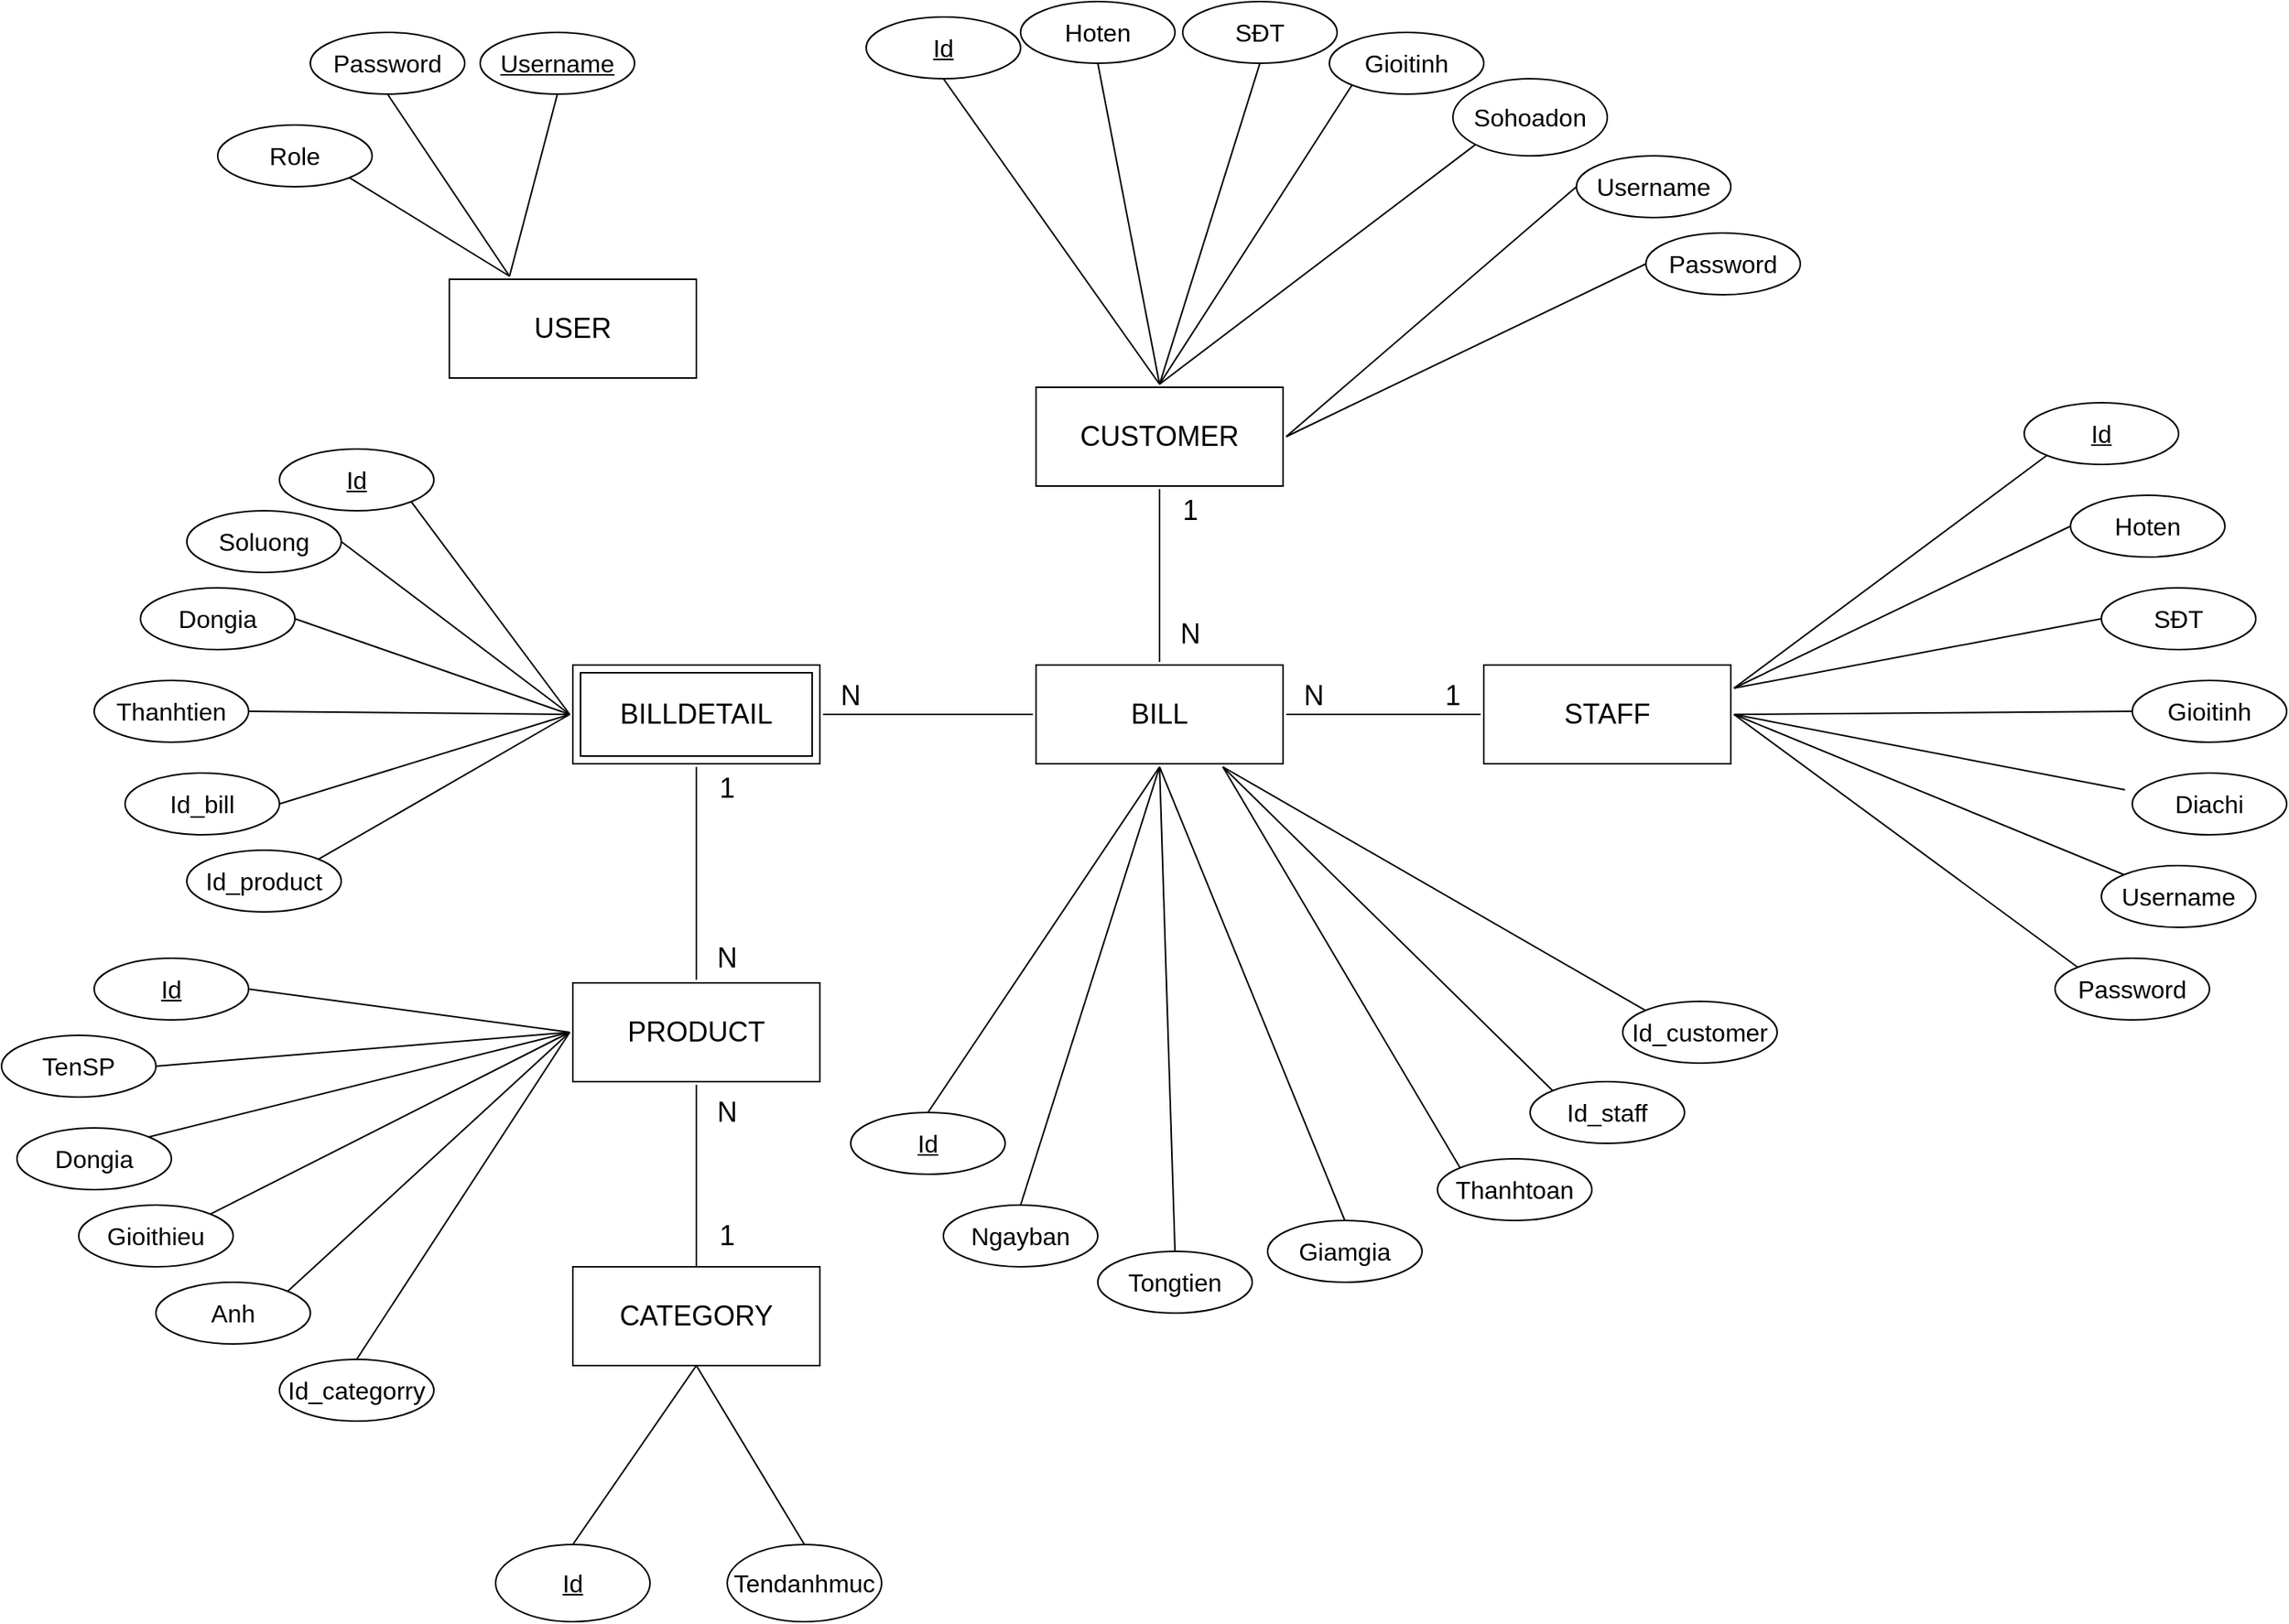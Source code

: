 <mxfile version="14.6.13" type="device"><diagram id="BiyQXGTr8J4iTPDwQsHa" name="Page-1"><mxGraphModel dx="2313" dy="2003" grid="1" gridSize="10" guides="1" tooltips="1" connect="1" arrows="1" fold="1" page="1" pageScale="1" pageWidth="850" pageHeight="1100" background="#ffffff" math="0" shadow="0"><root><mxCell id="0"/><mxCell id="1" parent="0"/><mxCell id="YbbDh_Bx75Agc4V38XZw-24" value="N" style="text;html=1;strokeColor=none;fillColor=none;align=center;verticalAlign=middle;whiteSpace=wrap;rounded=0;glass=0;sketch=0;fontSize=18;" parent="1" vertex="1"><mxGeometry x="-190" y="390" width="40" height="20" as="geometry"/></mxCell><mxCell id="YbbDh_Bx75Agc4V38XZw-28" value="1" style="text;html=1;strokeColor=none;fillColor=none;align=center;verticalAlign=middle;whiteSpace=wrap;rounded=0;glass=0;sketch=0;fontSize=18;" parent="1" vertex="1"><mxGeometry x="20" y="150" width="40" height="20" as="geometry"/></mxCell><mxCell id="YbbDh_Bx75Agc4V38XZw-29" value="1" style="text;html=1;strokeColor=none;fillColor=none;align=center;verticalAlign=middle;whiteSpace=wrap;rounded=0;glass=0;sketch=0;fontSize=18;" parent="1" vertex="1"><mxGeometry x="110" y="30" width="40" height="20" as="geometry"/></mxCell><mxCell id="YbbDh_Bx75Agc4V38XZw-31" value="1" style="text;html=1;strokeColor=none;fillColor=none;align=center;verticalAlign=middle;whiteSpace=wrap;rounded=0;glass=0;sketch=0;fontSize=18;" parent="1" vertex="1"><mxGeometry x="310" y="150" width="40" height="20" as="geometry"/></mxCell><mxCell id="YbbDh_Bx75Agc4V38XZw-33" value="Username" style="ellipse;whiteSpace=wrap;html=1;rounded=0;glass=0;sketch=0;fontSize=16;fontStyle=4" parent="1" vertex="1"><mxGeometry x="-330" y="-270" width="100" height="40" as="geometry"/></mxCell><mxCell id="YbbDh_Bx75Agc4V38XZw-35" value="Password" style="ellipse;whiteSpace=wrap;html=1;rounded=0;glass=0;sketch=0;fontSize=16;" parent="1" vertex="1"><mxGeometry x="-440" y="-270" width="100" height="40" as="geometry"/></mxCell><mxCell id="YbbDh_Bx75Agc4V38XZw-36" value="Role&lt;br style=&quot;font-size: 16px;&quot;&gt;" style="ellipse;whiteSpace=wrap;html=1;rounded=0;glass=0;sketch=0;fontSize=16;" parent="1" vertex="1"><mxGeometry x="-500" y="-210" width="100" height="40" as="geometry"/></mxCell><mxCell id="YbbDh_Bx75Agc4V38XZw-6" value="&lt;font style=&quot;font-size: 18px;&quot;&gt;CATEGORY&lt;/font&gt;" style="whiteSpace=wrap;html=1;align=center;rounded=0;glass=0;sketch=0;fontSize=18;" parent="1" vertex="1"><mxGeometry x="-270" y="530" width="160" height="64" as="geometry"/></mxCell><mxCell id="YbbDh_Bx75Agc4V38XZw-16" value="" style="endArrow=none;html=1;fontSize=18;entryX=0.5;entryY=0;entryDx=0;entryDy=0;exitX=0.5;exitY=1;exitDx=0;exitDy=0;" parent="1" source="YbbDh_Bx75Agc4V38XZw-7" target="YbbDh_Bx75Agc4V38XZw-6" edge="1"><mxGeometry width="50" height="50" relative="1" as="geometry"><mxPoint x="-160" y="400" as="sourcePoint"/><mxPoint x="180" y="240" as="targetPoint"/></mxGeometry></mxCell><mxCell id="YbbDh_Bx75Agc4V38XZw-23" value="1" style="text;html=1;strokeColor=none;fillColor=none;align=center;verticalAlign=middle;whiteSpace=wrap;rounded=0;glass=0;sketch=0;fontSize=18;" parent="1" vertex="1"><mxGeometry x="-190" y="500" width="40" height="20" as="geometry"/></mxCell><mxCell id="YbbDh_Bx75Agc4V38XZw-42" value="Dongia" style="ellipse;whiteSpace=wrap;html=1;rounded=0;glass=0;sketch=0;fontSize=16;" parent="1" vertex="1"><mxGeometry x="-550" y="90" width="100" height="40" as="geometry"/></mxCell><mxCell id="YbbDh_Bx75Agc4V38XZw-43" value="Thanhtien" style="ellipse;whiteSpace=wrap;html=1;rounded=0;glass=0;sketch=0;fontSize=16;" parent="1" vertex="1"><mxGeometry x="-580" y="150" width="100" height="40" as="geometry"/></mxCell><mxCell id="YbbDh_Bx75Agc4V38XZw-44" value="Id" style="ellipse;whiteSpace=wrap;html=1;rounded=0;glass=0;sketch=0;fontSize=16;fontStyle=4;verticalAlign=middle;" parent="1" vertex="1"><mxGeometry x="-460" width="100" height="40" as="geometry"/></mxCell><mxCell id="YbbDh_Bx75Agc4V38XZw-45" value="Id_product" style="ellipse;whiteSpace=wrap;html=1;rounded=0;glass=0;sketch=0;fontSize=16;" parent="1" vertex="1"><mxGeometry x="-520" y="260" width="100" height="40" as="geometry"/></mxCell><mxCell id="YbbDh_Bx75Agc4V38XZw-46" value="Soluong" style="ellipse;whiteSpace=wrap;html=1;rounded=0;glass=0;sketch=0;fontSize=16;" parent="1" vertex="1"><mxGeometry x="-520" y="40" width="100" height="40" as="geometry"/></mxCell><mxCell id="YbbDh_Bx75Agc4V38XZw-47" value="Id_bill" style="ellipse;whiteSpace=wrap;html=1;rounded=0;glass=0;sketch=0;fontSize=16;" parent="1" vertex="1"><mxGeometry x="-560" y="210" width="100" height="40" as="geometry"/></mxCell><mxCell id="YbbDh_Bx75Agc4V38XZw-49" value="SĐT" style="ellipse;whiteSpace=wrap;html=1;rounded=0;glass=0;sketch=0;fontSize=16;" parent="1" vertex="1"><mxGeometry x="125" y="-290" width="100" height="40" as="geometry"/></mxCell><mxCell id="YbbDh_Bx75Agc4V38XZw-51" value="Gioitinh" style="ellipse;whiteSpace=wrap;html=1;rounded=0;glass=0;sketch=0;fontSize=16;" parent="1" vertex="1"><mxGeometry x="220" y="-270" width="100" height="40" as="geometry"/></mxCell><mxCell id="YbbDh_Bx75Agc4V38XZw-52" value="Hoten" style="ellipse;whiteSpace=wrap;html=1;rounded=0;glass=0;sketch=0;fontSize=16;" parent="1" vertex="1"><mxGeometry x="20" y="-290" width="100" height="40" as="geometry"/></mxCell><mxCell id="YbbDh_Bx75Agc4V38XZw-53" value="Id" style="ellipse;whiteSpace=wrap;html=1;rounded=0;glass=0;sketch=0;fontSize=16;fontStyle=4" parent="1" vertex="1"><mxGeometry x="-80" y="-280" width="100" height="40" as="geometry"/></mxCell><mxCell id="YbbDh_Bx75Agc4V38XZw-54" value="Username" style="ellipse;whiteSpace=wrap;html=1;rounded=0;glass=0;sketch=0;fontSize=16;" parent="1" vertex="1"><mxGeometry x="380" y="-190" width="100" height="40" as="geometry"/></mxCell><mxCell id="YbbDh_Bx75Agc4V38XZw-56" value="Password" style="ellipse;whiteSpace=wrap;html=1;rounded=0;glass=0;sketch=0;fontSize=16;" parent="1" vertex="1"><mxGeometry x="425" y="-140" width="100" height="40" as="geometry"/></mxCell><mxCell id="YbbDh_Bx75Agc4V38XZw-57" value="" style="endArrow=none;html=1;fontSize=14;entryX=1;entryY=1;entryDx=0;entryDy=0;exitX=0;exitY=0.5;exitDx=0;exitDy=0;" parent="1" source="YbbDh_Bx75Agc4V38XZw-4" target="YbbDh_Bx75Agc4V38XZw-44" edge="1"><mxGeometry width="50" height="50" relative="1" as="geometry"><mxPoint x="-300" y="210" as="sourcePoint"/><mxPoint x="-220" y="180" as="targetPoint"/></mxGeometry></mxCell><mxCell id="YbbDh_Bx75Agc4V38XZw-58" value="" style="endArrow=none;html=1;fontSize=14;exitX=1;exitY=0.5;exitDx=0;exitDy=0;entryX=0;entryY=0.5;entryDx=0;entryDy=0;" parent="1" source="YbbDh_Bx75Agc4V38XZw-46" target="YbbDh_Bx75Agc4V38XZw-4" edge="1"><mxGeometry width="50" height="50" relative="1" as="geometry"><mxPoint x="-270" y="230" as="sourcePoint"/><mxPoint x="-340" y="250" as="targetPoint"/></mxGeometry></mxCell><mxCell id="YbbDh_Bx75Agc4V38XZw-4" value="&lt;font style=&quot;font-size: 18px;&quot;&gt;BILLDETAIL&lt;/font&gt;" style="shape=ext;margin=3;double=1;whiteSpace=wrap;html=1;align=center;rounded=0;glass=0;sketch=0;perimeterSpacing=2;fontSize=18;" parent="1" vertex="1"><mxGeometry x="-270" y="140" width="160" height="64" as="geometry"/></mxCell><mxCell id="YbbDh_Bx75Agc4V38XZw-5" value="&lt;font style=&quot;font-size: 18px;&quot;&gt;USER&lt;/font&gt;" style="whiteSpace=wrap;html=1;align=center;rounded=0;glass=0;sketch=0;perimeterSpacing=2;fontSize=18;" parent="1" vertex="1"><mxGeometry x="-350" y="-110" width="160" height="64" as="geometry"/></mxCell><mxCell id="YbbDh_Bx75Agc4V38XZw-7" value="&lt;font style=&quot;font-size: 18px;&quot;&gt;PRODUCT&lt;/font&gt;" style="whiteSpace=wrap;html=1;align=center;rounded=0;glass=0;sketch=0;perimeterSpacing=2;fontSize=18;" parent="1" vertex="1"><mxGeometry x="-270" y="346" width="160" height="64" as="geometry"/></mxCell><mxCell id="YbbDh_Bx75Agc4V38XZw-8" value="&lt;font style=&quot;font-size: 18px;&quot;&gt;CUSTOMER&lt;/font&gt;" style="whiteSpace=wrap;html=1;align=center;rounded=0;glass=0;sketch=0;perimeterSpacing=2;fontSize=18;" parent="1" vertex="1"><mxGeometry x="30" y="-40" width="160" height="64" as="geometry"/></mxCell><mxCell id="YbbDh_Bx75Agc4V38XZw-9" value="&lt;font style=&quot;font-size: 18px;&quot;&gt;STAFF&lt;/font&gt;" style="whiteSpace=wrap;html=1;align=center;rounded=0;glass=0;sketch=0;perimeterSpacing=2;fontSize=18;" parent="1" vertex="1"><mxGeometry x="320" y="140" width="160" height="64" as="geometry"/></mxCell><mxCell id="YbbDh_Bx75Agc4V38XZw-10" value="&lt;font style=&quot;font-size: 18px;&quot;&gt;BILL&lt;/font&gt;" style="whiteSpace=wrap;html=1;align=center;rounded=0;glass=0;sketch=0;perimeterSpacing=2;fontSize=18;" parent="1" vertex="1"><mxGeometry x="30" y="140" width="160" height="64" as="geometry"/></mxCell><mxCell id="YbbDh_Bx75Agc4V38XZw-12" value="" style="endArrow=none;html=1;entryX=0.5;entryY=1;entryDx=0;entryDy=0;exitX=0.5;exitY=0;exitDx=0;exitDy=0;" parent="1" source="YbbDh_Bx75Agc4V38XZw-10" target="YbbDh_Bx75Agc4V38XZw-8" edge="1"><mxGeometry x="-270" y="-40" width="50" height="50" as="geometry"><mxPoint x="130" y="290" as="sourcePoint"/><mxPoint x="180" y="240" as="targetPoint"/></mxGeometry></mxCell><mxCell id="YbbDh_Bx75Agc4V38XZw-14" value="" style="endArrow=none;html=1;entryX=1;entryY=0.5;entryDx=0;entryDy=0;exitX=0;exitY=0.5;exitDx=0;exitDy=0;" parent="1" source="YbbDh_Bx75Agc4V38XZw-9" target="YbbDh_Bx75Agc4V38XZw-10" edge="1"><mxGeometry x="-270" y="-40" width="50" height="50" as="geometry"><mxPoint x="130" y="290" as="sourcePoint"/><mxPoint x="180" y="240" as="targetPoint"/></mxGeometry></mxCell><mxCell id="YbbDh_Bx75Agc4V38XZw-15" value="" style="endArrow=none;html=1;entryX=1;entryY=0.5;entryDx=0;entryDy=0;exitX=0;exitY=0.5;exitDx=0;exitDy=0;" parent="1" source="YbbDh_Bx75Agc4V38XZw-10" target="YbbDh_Bx75Agc4V38XZw-4" edge="1"><mxGeometry x="-270" y="-40" width="50" height="50" as="geometry"><mxPoint x="130" y="290" as="sourcePoint"/><mxPoint x="180" y="240" as="targetPoint"/></mxGeometry></mxCell><mxCell id="YbbDh_Bx75Agc4V38XZw-17" value="" style="endArrow=none;html=1;fontSize=18;entryX=0.5;entryY=1;entryDx=0;entryDy=0;exitX=0.5;exitY=0;exitDx=0;exitDy=0;" parent="1" source="YbbDh_Bx75Agc4V38XZw-7" target="YbbDh_Bx75Agc4V38XZw-4" edge="1"><mxGeometry x="-270" y="-40" width="50" height="50" as="geometry"><mxPoint x="130" y="290" as="sourcePoint"/><mxPoint x="180" y="240" as="targetPoint"/></mxGeometry></mxCell><mxCell id="YbbDh_Bx75Agc4V38XZw-25" value="1" style="text;html=1;strokeColor=none;fillColor=none;align=center;verticalAlign=middle;whiteSpace=wrap;rounded=0;glass=0;sketch=0;fontSize=18;" parent="1" vertex="1"><mxGeometry x="-190" y="210" width="40" height="20" as="geometry"/></mxCell><mxCell id="YbbDh_Bx75Agc4V38XZw-26" value="N" style="text;html=1;strokeColor=none;fillColor=none;align=center;verticalAlign=middle;whiteSpace=wrap;rounded=0;glass=0;sketch=0;fontSize=18;" parent="1" vertex="1"><mxGeometry x="-190" y="320" width="40" height="20" as="geometry"/></mxCell><mxCell id="YbbDh_Bx75Agc4V38XZw-27" value="N" style="text;html=1;strokeColor=none;fillColor=none;align=center;verticalAlign=middle;whiteSpace=wrap;rounded=0;glass=0;sketch=0;fontSize=18;" parent="1" vertex="1"><mxGeometry x="-110" y="150" width="40" height="20" as="geometry"/></mxCell><mxCell id="YbbDh_Bx75Agc4V38XZw-30" value="N" style="text;html=1;strokeColor=none;fillColor=none;align=center;verticalAlign=middle;whiteSpace=wrap;rounded=0;glass=0;sketch=0;fontSize=18;" parent="1" vertex="1"><mxGeometry x="110" y="110" width="40" height="20" as="geometry"/></mxCell><mxCell id="YbbDh_Bx75Agc4V38XZw-32" value="N" style="text;html=1;strokeColor=none;fillColor=none;align=center;verticalAlign=middle;whiteSpace=wrap;rounded=0;glass=0;sketch=0;fontSize=18;" parent="1" vertex="1"><mxGeometry x="190" y="150" width="40" height="20" as="geometry"/></mxCell><mxCell id="YbbDh_Bx75Agc4V38XZw-59" value="" style="endArrow=none;html=1;fontSize=14;exitX=1;exitY=0.5;exitDx=0;exitDy=0;entryX=0;entryY=0.5;entryDx=0;entryDy=0;" parent="1" source="YbbDh_Bx75Agc4V38XZw-42" target="YbbDh_Bx75Agc4V38XZw-4" edge="1"><mxGeometry width="50" height="50" relative="1" as="geometry"><mxPoint x="-300" y="230" as="sourcePoint"/><mxPoint x="-250" y="180" as="targetPoint"/></mxGeometry></mxCell><mxCell id="YbbDh_Bx75Agc4V38XZw-60" value="" style="endArrow=none;html=1;fontSize=14;exitX=1;exitY=0.5;exitDx=0;exitDy=0;entryX=0;entryY=0.5;entryDx=0;entryDy=0;" parent="1" source="YbbDh_Bx75Agc4V38XZw-43" target="YbbDh_Bx75Agc4V38XZw-4" edge="1"><mxGeometry width="50" height="50" relative="1" as="geometry"><mxPoint x="-300" y="230" as="sourcePoint"/><mxPoint x="-310" y="220" as="targetPoint"/></mxGeometry></mxCell><mxCell id="YbbDh_Bx75Agc4V38XZw-61" value="" style="endArrow=none;html=1;fontSize=14;exitX=1;exitY=0.5;exitDx=0;exitDy=0;entryX=0;entryY=0.5;entryDx=0;entryDy=0;" parent="1" source="YbbDh_Bx75Agc4V38XZw-47" target="YbbDh_Bx75Agc4V38XZw-4" edge="1"><mxGeometry width="50" height="50" relative="1" as="geometry"><mxPoint x="-300" y="230" as="sourcePoint"/><mxPoint x="-250" y="180" as="targetPoint"/></mxGeometry></mxCell><mxCell id="YbbDh_Bx75Agc4V38XZw-62" value="" style="endArrow=none;html=1;fontSize=14;exitX=1;exitY=0;exitDx=0;exitDy=0;entryX=0;entryY=0.5;entryDx=0;entryDy=0;" parent="1" source="YbbDh_Bx75Agc4V38XZw-45" target="YbbDh_Bx75Agc4V38XZw-4" edge="1"><mxGeometry width="50" height="50" relative="1" as="geometry"><mxPoint x="-300" y="230" as="sourcePoint"/><mxPoint x="-250" y="180" as="targetPoint"/></mxGeometry></mxCell><mxCell id="YbbDh_Bx75Agc4V38XZw-65" value="" style="endArrow=none;html=1;fontSize=14;entryX=1;entryY=1;entryDx=0;entryDy=0;exitX=0.25;exitY=0;exitDx=0;exitDy=0;" parent="1" source="YbbDh_Bx75Agc4V38XZw-5" target="YbbDh_Bx75Agc4V38XZw-36" edge="1"><mxGeometry width="50" height="50" relative="1" as="geometry"><mxPoint x="-320" y="-120" as="sourcePoint"/><mxPoint x="-220" y="-90" as="targetPoint"/></mxGeometry></mxCell><mxCell id="YbbDh_Bx75Agc4V38XZw-66" value="" style="endArrow=none;html=1;fontSize=14;entryX=0.5;entryY=1;entryDx=0;entryDy=0;exitX=0.25;exitY=0;exitDx=0;exitDy=0;" parent="1" source="YbbDh_Bx75Agc4V38XZw-5" target="YbbDh_Bx75Agc4V38XZw-35" edge="1"><mxGeometry width="50" height="50" relative="1" as="geometry"><mxPoint x="-280" y="-150" as="sourcePoint"/><mxPoint x="-220" y="-90" as="targetPoint"/></mxGeometry></mxCell><mxCell id="YbbDh_Bx75Agc4V38XZw-67" value="" style="endArrow=none;html=1;fontSize=14;entryX=0.5;entryY=1;entryDx=0;entryDy=0;exitX=0.25;exitY=0;exitDx=0;exitDy=0;" parent="1" source="YbbDh_Bx75Agc4V38XZw-5" target="YbbDh_Bx75Agc4V38XZw-33" edge="1"><mxGeometry width="50" height="50" relative="1" as="geometry"><mxPoint x="-270" y="-40" as="sourcePoint"/><mxPoint x="-220" y="-90" as="targetPoint"/></mxGeometry></mxCell><mxCell id="YbbDh_Bx75Agc4V38XZw-68" value="Gioithieu" style="ellipse;whiteSpace=wrap;html=1;rounded=0;glass=0;sketch=0;fontSize=16;" parent="1" vertex="1"><mxGeometry x="-590" y="490" width="100" height="40" as="geometry"/></mxCell><mxCell id="YbbDh_Bx75Agc4V38XZw-69" value="Id" style="ellipse;whiteSpace=wrap;html=1;rounded=0;glass=0;sketch=0;fontSize=16;fontStyle=4" parent="1" vertex="1"><mxGeometry x="-580" y="330" width="100" height="40" as="geometry"/></mxCell><mxCell id="YbbDh_Bx75Agc4V38XZw-70" value="TenSP" style="ellipse;whiteSpace=wrap;html=1;rounded=0;glass=0;sketch=0;fontSize=16;" parent="1" vertex="1"><mxGeometry x="-640" y="380" width="100" height="40" as="geometry"/></mxCell><mxCell id="YbbDh_Bx75Agc4V38XZw-71" value="Dongia" style="ellipse;whiteSpace=wrap;html=1;rounded=0;glass=0;sketch=0;fontSize=16;" parent="1" vertex="1"><mxGeometry x="-630" y="440" width="100" height="40" as="geometry"/></mxCell><mxCell id="YbbDh_Bx75Agc4V38XZw-72" value="Tendanhmuc" style="ellipse;whiteSpace=wrap;html=1;rounded=0;glass=0;sketch=0;fontSize=16;" parent="1" vertex="1"><mxGeometry x="-170" y="710" width="100" height="50" as="geometry"/></mxCell><mxCell id="YbbDh_Bx75Agc4V38XZw-73" value="Id" style="ellipse;whiteSpace=wrap;html=1;rounded=0;glass=0;sketch=0;fontSize=16;fontStyle=4" parent="1" vertex="1"><mxGeometry x="-320" y="710" width="100" height="50" as="geometry"/></mxCell><mxCell id="YbbDh_Bx75Agc4V38XZw-75" value="" style="endArrow=none;html=1;fontSize=14;entryX=0.5;entryY=1;entryDx=0;entryDy=0;exitX=0.5;exitY=0;exitDx=0;exitDy=0;" parent="1" source="YbbDh_Bx75Agc4V38XZw-73" target="YbbDh_Bx75Agc4V38XZw-6" edge="1"><mxGeometry width="50" height="50" relative="1" as="geometry"><mxPoint x="-50" y="710" as="sourcePoint"/><mxPoint y="660" as="targetPoint"/></mxGeometry></mxCell><mxCell id="YbbDh_Bx75Agc4V38XZw-76" value="" style="endArrow=none;html=1;fontSize=14;entryX=0.5;entryY=1;entryDx=0;entryDy=0;exitX=0.5;exitY=0;exitDx=0;exitDy=0;" parent="1" source="YbbDh_Bx75Agc4V38XZw-72" target="YbbDh_Bx75Agc4V38XZw-6" edge="1"><mxGeometry width="50" height="50" relative="1" as="geometry"><mxPoint x="-50" y="710" as="sourcePoint"/><mxPoint y="660" as="targetPoint"/></mxGeometry></mxCell><mxCell id="YbbDh_Bx75Agc4V38XZw-79" value="" style="endArrow=none;html=1;fontSize=14;entryX=0.5;entryY=1;entryDx=0;entryDy=0;exitX=0.5;exitY=0;exitDx=0;exitDy=0;" parent="1" source="YbbDh_Bx75Agc4V38XZw-8" target="YbbDh_Bx75Agc4V38XZw-53" edge="1"><mxGeometry width="50" height="50" relative="1" as="geometry"><mxPoint x="160" y="70" as="sourcePoint"/><mxPoint x="210" y="20" as="targetPoint"/></mxGeometry></mxCell><mxCell id="YbbDh_Bx75Agc4V38XZw-80" value="" style="endArrow=none;html=1;fontSize=14;entryX=0.5;entryY=1;entryDx=0;entryDy=0;exitX=0.5;exitY=0;exitDx=0;exitDy=0;" parent="1" source="YbbDh_Bx75Agc4V38XZw-8" target="YbbDh_Bx75Agc4V38XZw-52" edge="1"><mxGeometry width="50" height="50" relative="1" as="geometry"><mxPoint x="160" y="70" as="sourcePoint"/><mxPoint x="210" y="20" as="targetPoint"/></mxGeometry></mxCell><mxCell id="YbbDh_Bx75Agc4V38XZw-81" value="" style="endArrow=none;html=1;fontSize=14;entryX=0.5;entryY=1;entryDx=0;entryDy=0;exitX=0.5;exitY=0;exitDx=0;exitDy=0;" parent="1" source="YbbDh_Bx75Agc4V38XZw-8" target="YbbDh_Bx75Agc4V38XZw-49" edge="1"><mxGeometry width="50" height="50" relative="1" as="geometry"><mxPoint x="160" y="70" as="sourcePoint"/><mxPoint x="210" y="20" as="targetPoint"/></mxGeometry></mxCell><mxCell id="YbbDh_Bx75Agc4V38XZw-82" value="" style="endArrow=none;html=1;fontSize=14;entryX=0;entryY=1;entryDx=0;entryDy=0;exitX=0.5;exitY=0;exitDx=0;exitDy=0;" parent="1" source="YbbDh_Bx75Agc4V38XZw-8" target="YbbDh_Bx75Agc4V38XZw-51" edge="1"><mxGeometry width="50" height="50" relative="1" as="geometry"><mxPoint x="160" y="70" as="sourcePoint"/><mxPoint x="210" y="20" as="targetPoint"/></mxGeometry></mxCell><mxCell id="YbbDh_Bx75Agc4V38XZw-85" value="" style="endArrow=none;html=1;fontSize=14;entryX=0;entryY=0.5;entryDx=0;entryDy=0;exitX=1;exitY=0.5;exitDx=0;exitDy=0;" parent="1" source="YbbDh_Bx75Agc4V38XZw-8" target="YbbDh_Bx75Agc4V38XZw-54" edge="1"><mxGeometry width="50" height="50" relative="1" as="geometry"><mxPoint x="160" y="70" as="sourcePoint"/><mxPoint x="210" y="20" as="targetPoint"/></mxGeometry></mxCell><mxCell id="YbbDh_Bx75Agc4V38XZw-86" value="" style="endArrow=none;html=1;fontSize=14;entryX=0;entryY=0.5;entryDx=0;entryDy=0;exitX=1;exitY=0.5;exitDx=0;exitDy=0;" parent="1" source="YbbDh_Bx75Agc4V38XZw-8" target="YbbDh_Bx75Agc4V38XZw-56" edge="1"><mxGeometry width="50" height="50" relative="1" as="geometry"><mxPoint x="160" y="70" as="sourcePoint"/><mxPoint x="210" y="20" as="targetPoint"/></mxGeometry></mxCell><mxCell id="YbbDh_Bx75Agc4V38XZw-87" value="Sohoadon" style="ellipse;whiteSpace=wrap;html=1;rounded=0;glass=0;sketch=0;fontSize=16;" parent="1" vertex="1"><mxGeometry x="300" y="-240" width="100" height="50" as="geometry"/></mxCell><mxCell id="YbbDh_Bx75Agc4V38XZw-88" value="" style="endArrow=none;html=1;fontSize=14;entryX=0;entryY=1;entryDx=0;entryDy=0;exitX=0.5;exitY=0;exitDx=0;exitDy=0;" parent="1" source="YbbDh_Bx75Agc4V38XZw-8" target="YbbDh_Bx75Agc4V38XZw-87" edge="1"><mxGeometry width="50" height="50" relative="1" as="geometry"><mxPoint x="250" y="80" as="sourcePoint"/><mxPoint x="300" y="30" as="targetPoint"/></mxGeometry></mxCell><mxCell id="YbbDh_Bx75Agc4V38XZw-89" value="Id" style="ellipse;whiteSpace=wrap;html=1;rounded=0;glass=0;sketch=0;fontSize=16;fontStyle=4" parent="1" vertex="1"><mxGeometry x="670" y="-30" width="100" height="40" as="geometry"/></mxCell><mxCell id="YbbDh_Bx75Agc4V38XZw-90" value="Hoten" style="ellipse;whiteSpace=wrap;html=1;rounded=0;glass=0;sketch=0;fontSize=16;" parent="1" vertex="1"><mxGeometry x="700" y="30" width="100" height="40" as="geometry"/></mxCell><mxCell id="YbbDh_Bx75Agc4V38XZw-91" value="SĐT" style="ellipse;whiteSpace=wrap;html=1;rounded=0;glass=0;sketch=0;fontSize=16;" parent="1" vertex="1"><mxGeometry x="720" y="90" width="100" height="40" as="geometry"/></mxCell><mxCell id="YbbDh_Bx75Agc4V38XZw-92" value="Gioitinh" style="ellipse;whiteSpace=wrap;html=1;rounded=0;glass=0;sketch=0;fontSize=16;" parent="1" vertex="1"><mxGeometry x="740" y="150" width="100" height="40" as="geometry"/></mxCell><mxCell id="YbbDh_Bx75Agc4V38XZw-93" value="Diachi" style="ellipse;whiteSpace=wrap;html=1;rounded=0;glass=0;sketch=0;fontSize=16;" parent="1" vertex="1"><mxGeometry x="740" y="210" width="100" height="40" as="geometry"/></mxCell><mxCell id="YbbDh_Bx75Agc4V38XZw-94" value="Username" style="ellipse;whiteSpace=wrap;html=1;rounded=0;glass=0;sketch=0;fontSize=16;" parent="1" vertex="1"><mxGeometry x="720" y="270" width="100" height="40" as="geometry"/></mxCell><mxCell id="YbbDh_Bx75Agc4V38XZw-95" value="Password" style="ellipse;whiteSpace=wrap;html=1;rounded=0;glass=0;sketch=0;fontSize=16;" parent="1" vertex="1"><mxGeometry x="690" y="330" width="100" height="40" as="geometry"/></mxCell><mxCell id="YbbDh_Bx75Agc4V38XZw-96" value="" style="endArrow=none;html=1;fontSize=14;entryX=0;entryY=1;entryDx=0;entryDy=0;exitX=1;exitY=0.25;exitDx=0;exitDy=0;" parent="1" source="YbbDh_Bx75Agc4V38XZw-9" target="YbbDh_Bx75Agc4V38XZw-89" edge="1"><mxGeometry width="50" height="50" relative="1" as="geometry"><mxPoint x="310" y="80" as="sourcePoint"/><mxPoint x="360" y="30" as="targetPoint"/></mxGeometry></mxCell><mxCell id="YbbDh_Bx75Agc4V38XZw-97" value="" style="endArrow=none;html=1;fontSize=14;entryX=0;entryY=0.5;entryDx=0;entryDy=0;exitX=1;exitY=0.25;exitDx=0;exitDy=0;" parent="1" source="YbbDh_Bx75Agc4V38XZw-9" target="YbbDh_Bx75Agc4V38XZw-90" edge="1"><mxGeometry width="50" height="50" relative="1" as="geometry"><mxPoint x="310" y="80" as="sourcePoint"/><mxPoint x="360" y="30" as="targetPoint"/></mxGeometry></mxCell><mxCell id="YbbDh_Bx75Agc4V38XZw-98" value="" style="endArrow=none;html=1;fontSize=14;entryX=0;entryY=0.5;entryDx=0;entryDy=0;exitX=1;exitY=0.25;exitDx=0;exitDy=0;" parent="1" source="YbbDh_Bx75Agc4V38XZw-9" target="YbbDh_Bx75Agc4V38XZw-91" edge="1"><mxGeometry width="50" height="50" relative="1" as="geometry"><mxPoint x="310" y="80" as="sourcePoint"/><mxPoint x="360" y="30" as="targetPoint"/></mxGeometry></mxCell><mxCell id="YbbDh_Bx75Agc4V38XZw-99" value="" style="endArrow=none;html=1;fontSize=14;entryX=0;entryY=0.5;entryDx=0;entryDy=0;exitX=1;exitY=0.5;exitDx=0;exitDy=0;" parent="1" source="YbbDh_Bx75Agc4V38XZw-9" target="YbbDh_Bx75Agc4V38XZw-92" edge="1"><mxGeometry width="50" height="50" relative="1" as="geometry"><mxPoint x="310" y="80" as="sourcePoint"/><mxPoint x="360" y="30" as="targetPoint"/></mxGeometry></mxCell><mxCell id="YbbDh_Bx75Agc4V38XZw-100" value="" style="endArrow=none;html=1;fontSize=14;entryX=-0.047;entryY=0.271;entryDx=0;entryDy=0;entryPerimeter=0;exitX=1;exitY=0.5;exitDx=0;exitDy=0;" parent="1" source="YbbDh_Bx75Agc4V38XZw-9" target="YbbDh_Bx75Agc4V38XZw-93" edge="1"><mxGeometry width="50" height="50" relative="1" as="geometry"><mxPoint x="310" y="80" as="sourcePoint"/><mxPoint x="360" y="30" as="targetPoint"/></mxGeometry></mxCell><mxCell id="YbbDh_Bx75Agc4V38XZw-101" value="" style="endArrow=none;html=1;fontSize=14;entryX=0;entryY=0;entryDx=0;entryDy=0;exitX=1;exitY=0.5;exitDx=0;exitDy=0;" parent="1" source="YbbDh_Bx75Agc4V38XZw-9" target="YbbDh_Bx75Agc4V38XZw-94" edge="1"><mxGeometry width="50" height="50" relative="1" as="geometry"><mxPoint x="310" y="80" as="sourcePoint"/><mxPoint x="360" y="30" as="targetPoint"/></mxGeometry></mxCell><mxCell id="YbbDh_Bx75Agc4V38XZw-102" value="" style="endArrow=none;html=1;fontSize=14;entryX=0;entryY=0;entryDx=0;entryDy=0;exitX=1;exitY=0.5;exitDx=0;exitDy=0;" parent="1" source="YbbDh_Bx75Agc4V38XZw-9" target="YbbDh_Bx75Agc4V38XZw-95" edge="1"><mxGeometry width="50" height="50" relative="1" as="geometry"><mxPoint x="310" y="80" as="sourcePoint"/><mxPoint x="360" y="30" as="targetPoint"/></mxGeometry></mxCell><mxCell id="YbbDh_Bx75Agc4V38XZw-105" value="Anh" style="ellipse;whiteSpace=wrap;html=1;rounded=0;glass=0;sketch=0;fontSize=16;" parent="1" vertex="1"><mxGeometry x="-540" y="540" width="100" height="40" as="geometry"/></mxCell><mxCell id="YbbDh_Bx75Agc4V38XZw-106" value="Id_categorry" style="ellipse;whiteSpace=wrap;html=1;rounded=0;glass=0;sketch=0;fontSize=16;" parent="1" vertex="1"><mxGeometry x="-460" y="590" width="100" height="40" as="geometry"/></mxCell><mxCell id="YbbDh_Bx75Agc4V38XZw-107" value="" style="endArrow=none;html=1;fontSize=14;entryX=1;entryY=0.5;entryDx=0;entryDy=0;exitX=0;exitY=0.5;exitDx=0;exitDy=0;" parent="1" source="YbbDh_Bx75Agc4V38XZw-7" target="YbbDh_Bx75Agc4V38XZw-69" edge="1"><mxGeometry width="50" height="50" relative="1" as="geometry"><mxPoint x="-310" y="410" as="sourcePoint"/><mxPoint x="-260" y="360" as="targetPoint"/></mxGeometry></mxCell><mxCell id="YbbDh_Bx75Agc4V38XZw-108" value="" style="endArrow=none;html=1;fontSize=14;entryX=1;entryY=0.5;entryDx=0;entryDy=0;exitX=0;exitY=0.5;exitDx=0;exitDy=0;" parent="1" source="YbbDh_Bx75Agc4V38XZw-7" target="YbbDh_Bx75Agc4V38XZw-70" edge="1"><mxGeometry width="50" height="50" relative="1" as="geometry"><mxPoint x="-300" y="420" as="sourcePoint"/><mxPoint x="-500.0" y="360" as="targetPoint"/></mxGeometry></mxCell><mxCell id="YbbDh_Bx75Agc4V38XZw-109" value="" style="endArrow=none;html=1;fontSize=14;entryX=1;entryY=0;entryDx=0;entryDy=0;exitX=0;exitY=0.5;exitDx=0;exitDy=0;" parent="1" source="YbbDh_Bx75Agc4V38XZw-7" target="YbbDh_Bx75Agc4V38XZw-71" edge="1"><mxGeometry width="50" height="50" relative="1" as="geometry"><mxPoint x="-290" y="440" as="sourcePoint"/><mxPoint x="-490.0" y="370" as="targetPoint"/></mxGeometry></mxCell><mxCell id="YbbDh_Bx75Agc4V38XZw-110" value="" style="endArrow=none;html=1;fontSize=14;entryX=1;entryY=0;entryDx=0;entryDy=0;exitX=0;exitY=0.5;exitDx=0;exitDy=0;" parent="1" source="YbbDh_Bx75Agc4V38XZw-7" target="YbbDh_Bx75Agc4V38XZw-68" edge="1"><mxGeometry width="50" height="50" relative="1" as="geometry"><mxPoint x="-280" y="440" as="sourcePoint"/><mxPoint x="-480.0" y="380" as="targetPoint"/></mxGeometry></mxCell><mxCell id="YbbDh_Bx75Agc4V38XZw-111" value="" style="endArrow=none;html=1;fontSize=14;entryX=1;entryY=0;entryDx=0;entryDy=0;exitX=0;exitY=0.5;exitDx=0;exitDy=0;" parent="1" source="YbbDh_Bx75Agc4V38XZw-7" target="YbbDh_Bx75Agc4V38XZw-105" edge="1"><mxGeometry width="50" height="50" relative="1" as="geometry"><mxPoint x="-270" y="450" as="sourcePoint"/><mxPoint x="-470.0" y="390" as="targetPoint"/></mxGeometry></mxCell><mxCell id="YbbDh_Bx75Agc4V38XZw-112" value="" style="endArrow=none;html=1;fontSize=14;entryX=0.5;entryY=0;entryDx=0;entryDy=0;exitX=0;exitY=0.5;exitDx=0;exitDy=0;" parent="1" source="YbbDh_Bx75Agc4V38XZw-7" target="YbbDh_Bx75Agc4V38XZw-106" edge="1"><mxGeometry width="50" height="50" relative="1" as="geometry"><mxPoint x="-260" y="460" as="sourcePoint"/><mxPoint x="-460.0" y="400" as="targetPoint"/></mxGeometry></mxCell><mxCell id="YbbDh_Bx75Agc4V38XZw-116" value="Id" style="ellipse;whiteSpace=wrap;html=1;rounded=0;glass=0;sketch=0;fontSize=16;fontStyle=4" parent="1" vertex="1"><mxGeometry x="-90" y="430" width="100" height="40" as="geometry"/></mxCell><mxCell id="YbbDh_Bx75Agc4V38XZw-117" value="Ngayban" style="ellipse;whiteSpace=wrap;html=1;rounded=0;glass=0;sketch=0;fontSize=16;" parent="1" vertex="1"><mxGeometry x="-30" y="490" width="100" height="40" as="geometry"/></mxCell><mxCell id="YbbDh_Bx75Agc4V38XZw-118" value="Tongtien" style="ellipse;whiteSpace=wrap;html=1;rounded=0;glass=0;sketch=0;fontSize=16;" parent="1" vertex="1"><mxGeometry x="70" y="520" width="100" height="40" as="geometry"/></mxCell><mxCell id="YbbDh_Bx75Agc4V38XZw-119" value="Giamgia" style="ellipse;whiteSpace=wrap;html=1;rounded=0;glass=0;sketch=0;fontSize=16;" parent="1" vertex="1"><mxGeometry x="180" y="500" width="100" height="40" as="geometry"/></mxCell><mxCell id="YbbDh_Bx75Agc4V38XZw-120" value="Thanhtoan" style="ellipse;whiteSpace=wrap;html=1;rounded=0;glass=0;sketch=0;fontSize=16;" parent="1" vertex="1"><mxGeometry x="290" y="460" width="100" height="40" as="geometry"/></mxCell><mxCell id="YbbDh_Bx75Agc4V38XZw-122" value="Id_staff" style="ellipse;whiteSpace=wrap;html=1;rounded=0;glass=0;sketch=0;fontSize=16;" parent="1" vertex="1"><mxGeometry x="350" y="410" width="100" height="40" as="geometry"/></mxCell><mxCell id="YbbDh_Bx75Agc4V38XZw-123" value="Id_customer" style="ellipse;whiteSpace=wrap;html=1;rounded=0;glass=0;sketch=0;fontSize=16;" parent="1" vertex="1"><mxGeometry x="410" y="358" width="100" height="40" as="geometry"/></mxCell><mxCell id="YbbDh_Bx75Agc4V38XZw-125" value="" style="endArrow=none;html=1;fontSize=14;exitX=0.5;exitY=0;exitDx=0;exitDy=0;entryX=0.5;entryY=1;entryDx=0;entryDy=0;" parent="1" source="YbbDh_Bx75Agc4V38XZw-116" target="YbbDh_Bx75Agc4V38XZw-10" edge="1"><mxGeometry width="50" height="50" relative="1" as="geometry"><mxPoint x="150" y="250" as="sourcePoint"/><mxPoint x="200" y="200" as="targetPoint"/></mxGeometry></mxCell><mxCell id="YbbDh_Bx75Agc4V38XZw-126" value="" style="endArrow=none;html=1;fontSize=14;exitX=0.5;exitY=0;exitDx=0;exitDy=0;entryX=0.5;entryY=1;entryDx=0;entryDy=0;" parent="1" source="YbbDh_Bx75Agc4V38XZw-117" target="YbbDh_Bx75Agc4V38XZw-10" edge="1"><mxGeometry width="50" height="50" relative="1" as="geometry"><mxPoint x="150" y="250" as="sourcePoint"/><mxPoint x="200" y="200" as="targetPoint"/></mxGeometry></mxCell><mxCell id="YbbDh_Bx75Agc4V38XZw-127" value="" style="endArrow=none;html=1;fontSize=14;exitX=0.5;exitY=0;exitDx=0;exitDy=0;entryX=0.5;entryY=1;entryDx=0;entryDy=0;" parent="1" source="YbbDh_Bx75Agc4V38XZw-118" target="YbbDh_Bx75Agc4V38XZw-10" edge="1"><mxGeometry width="50" height="50" relative="1" as="geometry"><mxPoint x="150" y="250" as="sourcePoint"/><mxPoint x="200" y="200" as="targetPoint"/></mxGeometry></mxCell><mxCell id="YbbDh_Bx75Agc4V38XZw-128" value="" style="endArrow=none;html=1;fontSize=14;exitX=0.5;exitY=0;exitDx=0;exitDy=0;entryX=0.5;entryY=1;entryDx=0;entryDy=0;" parent="1" source="YbbDh_Bx75Agc4V38XZw-119" target="YbbDh_Bx75Agc4V38XZw-10" edge="1"><mxGeometry width="50" height="50" relative="1" as="geometry"><mxPoint x="165" y="510" as="sourcePoint"/><mxPoint x="120" y="216" as="targetPoint"/></mxGeometry></mxCell><mxCell id="YbbDh_Bx75Agc4V38XZw-129" value="" style="endArrow=none;html=1;fontSize=14;exitX=0;exitY=0;exitDx=0;exitDy=0;entryX=0.75;entryY=1;entryDx=0;entryDy=0;" parent="1" source="YbbDh_Bx75Agc4V38XZw-120" target="YbbDh_Bx75Agc4V38XZw-10" edge="1"><mxGeometry width="50" height="50" relative="1" as="geometry"><mxPoint x="175" y="520" as="sourcePoint"/><mxPoint x="130" y="226" as="targetPoint"/></mxGeometry></mxCell><mxCell id="YbbDh_Bx75Agc4V38XZw-130" value="" style="endArrow=none;html=1;fontSize=14;exitX=0;exitY=0;exitDx=0;exitDy=0;entryX=0.75;entryY=1;entryDx=0;entryDy=0;" parent="1" source="YbbDh_Bx75Agc4V38XZw-122" target="YbbDh_Bx75Agc4V38XZw-10" edge="1"><mxGeometry width="50" height="50" relative="1" as="geometry"><mxPoint x="185" y="530" as="sourcePoint"/><mxPoint x="140" y="236" as="targetPoint"/></mxGeometry></mxCell><mxCell id="YbbDh_Bx75Agc4V38XZw-131" value="" style="endArrow=none;html=1;fontSize=14;exitX=0;exitY=0;exitDx=0;exitDy=0;entryX=0.75;entryY=1;entryDx=0;entryDy=0;" parent="1" source="YbbDh_Bx75Agc4V38XZw-123" target="YbbDh_Bx75Agc4V38XZw-10" edge="1"><mxGeometry width="50" height="50" relative="1" as="geometry"><mxPoint x="195" y="540" as="sourcePoint"/><mxPoint x="150" y="246" as="targetPoint"/></mxGeometry></mxCell><mxCell id="YbbDh_Bx75Agc4V38XZw-162" value="1" style="text;html=1;strokeColor=none;fillColor=none;align=center;verticalAlign=middle;whiteSpace=wrap;rounded=0;glass=0;sketch=0;fontSize=18;" parent="1" vertex="1"><mxGeometry x="280" y="150" width="40" height="20" as="geometry"/></mxCell><mxCell id="YbbDh_Bx75Agc4V38XZw-163" value="N" style="text;html=1;strokeColor=none;fillColor=none;align=center;verticalAlign=middle;whiteSpace=wrap;rounded=0;glass=0;sketch=0;fontSize=18;" parent="1" vertex="1"><mxGeometry x="-190" y="420" width="40" height="20" as="geometry"/></mxCell></root></mxGraphModel></diagram></mxfile>